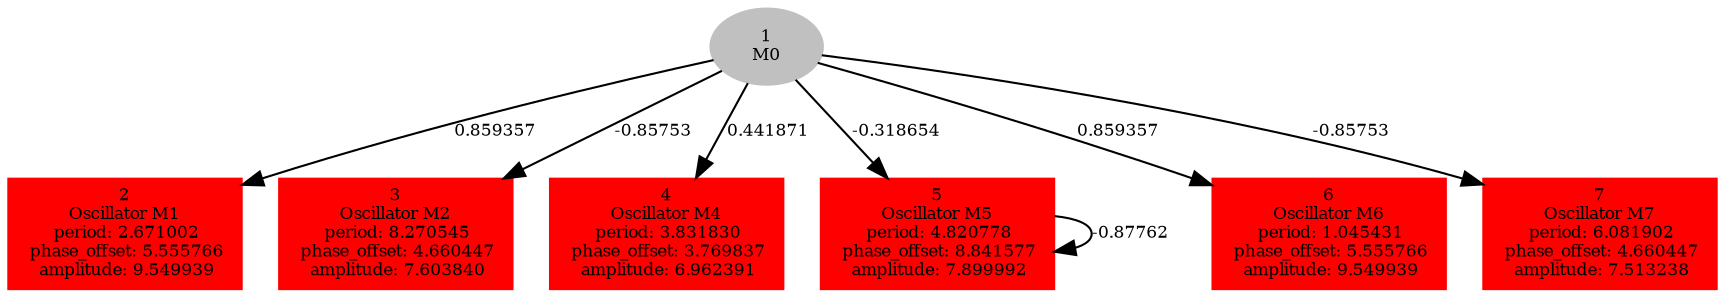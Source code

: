  digraph g{ forcelabels=true;
1[label=<1<BR/>M0>,color="grey",style=filled,fontsize=8];
2 [label=<2<BR />Oscillator M1<BR /> period: 2.671002<BR /> phase_offset: 5.555766<BR /> amplitude: 9.549939>, shape=box,color=red,style=filled,fontsize=8];3 [label=<3<BR />Oscillator M2<BR /> period: 8.270545<BR /> phase_offset: 4.660447<BR /> amplitude: 7.603840>, shape=box,color=red,style=filled,fontsize=8];4 [label=<4<BR />Oscillator M4<BR /> period: 3.831830<BR /> phase_offset: 3.769837<BR /> amplitude: 6.962391>, shape=box,color=red,style=filled,fontsize=8];5 [label=<5<BR />Oscillator M5<BR /> period: 4.820778<BR /> phase_offset: 8.841577<BR /> amplitude: 7.899992>, shape=box,color=red,style=filled,fontsize=8];6 [label=<6<BR />Oscillator M6<BR /> period: 1.045431<BR /> phase_offset: 5.555766<BR /> amplitude: 9.549939>, shape=box,color=red,style=filled,fontsize=8];7 [label=<7<BR />Oscillator M7<BR /> period: 6.081902<BR /> phase_offset: 4.660447<BR /> amplitude: 7.513238>, shape=box,color=red,style=filled,fontsize=8];1 -> 2[label="0.859357 ",fontsize="8"];
1 -> 3[label="-0.85753 ",fontsize="8"];
1 -> 4[label="0.441871 ",fontsize="8"];
1 -> 5[label="-0.318654 ",fontsize="8"];
1 -> 6[label="0.859357 ",fontsize="8"];
1 -> 7[label="-0.85753 ",fontsize="8"];
5 -> 5[label="-0.87762 ",fontsize="8"];
 }
